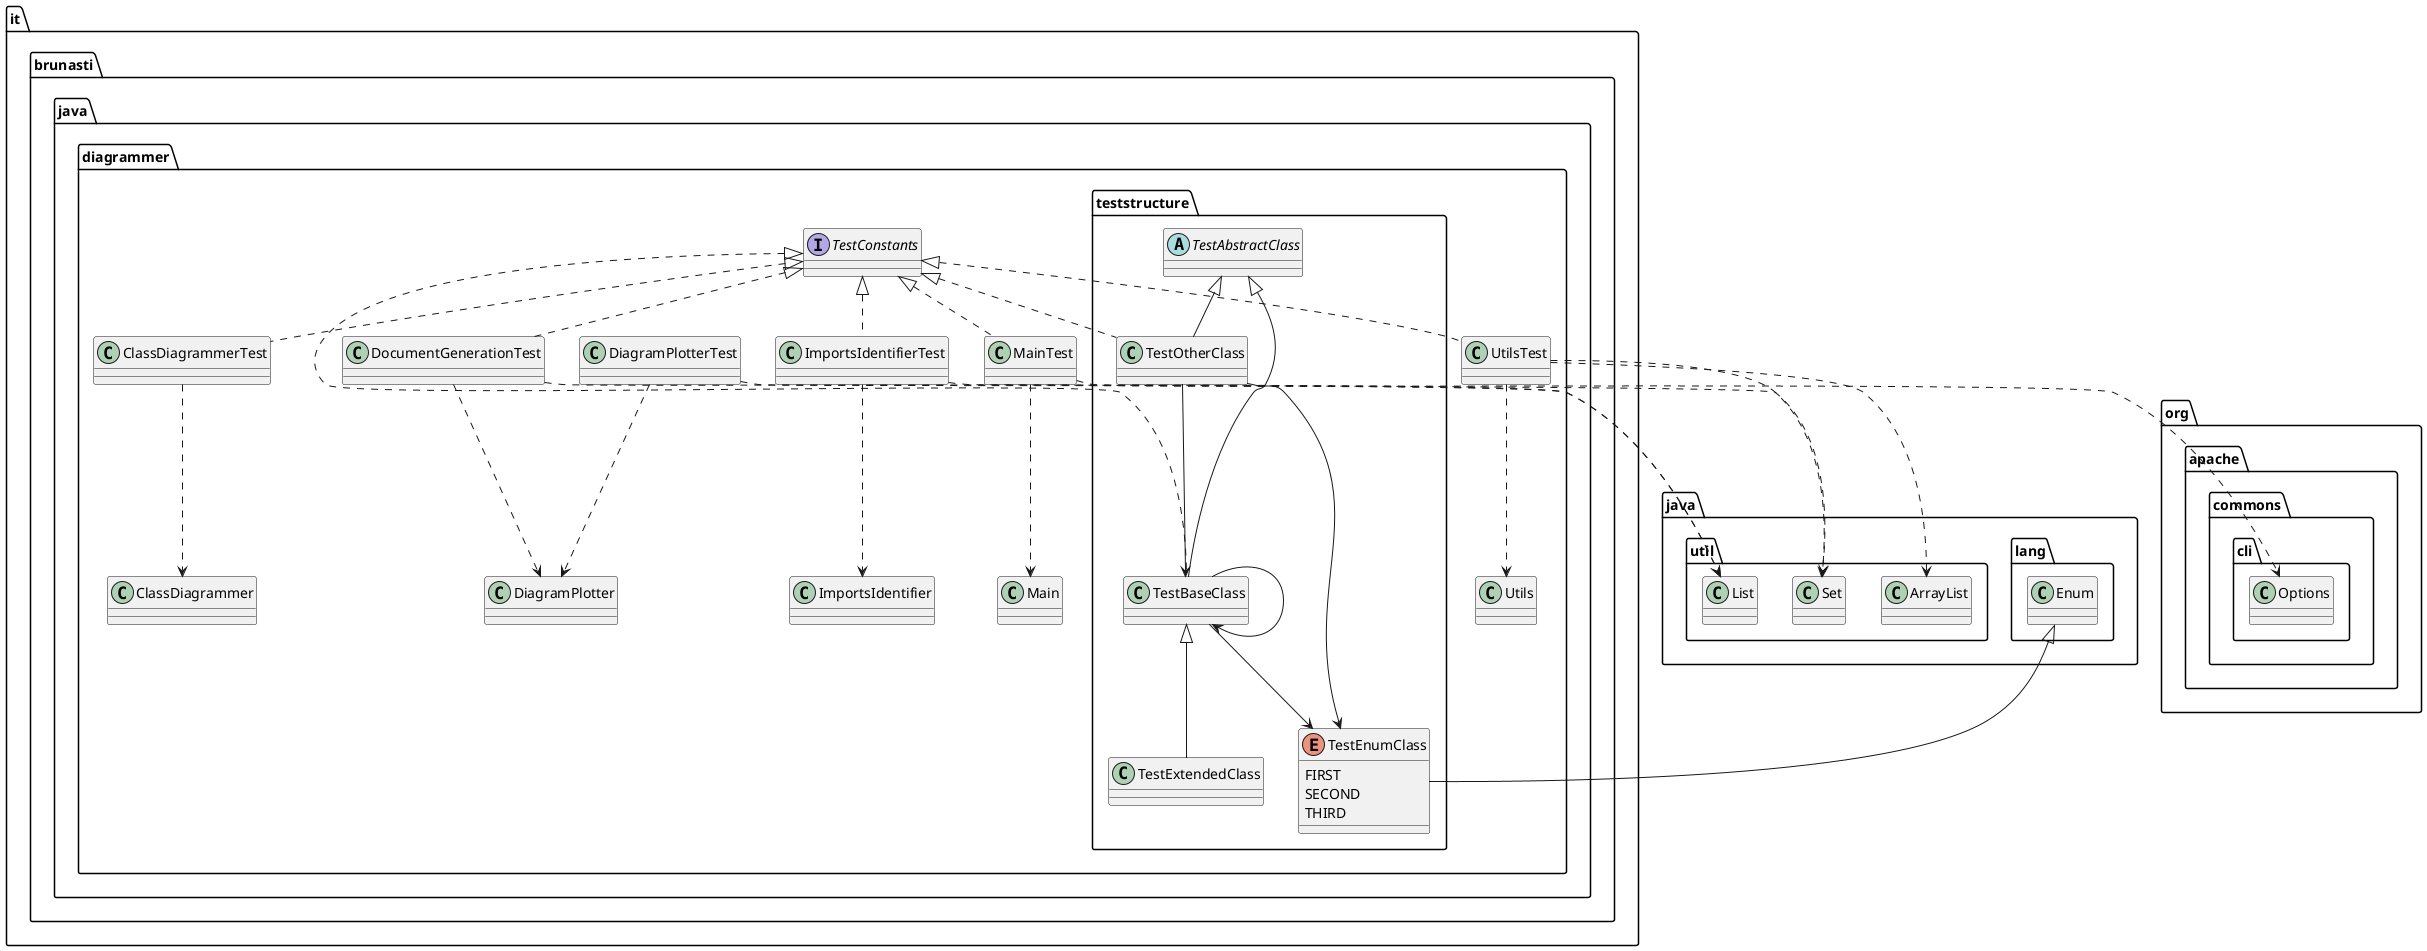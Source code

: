 @startuml
'https://plantuml.com/class-diagram

' GENERATE CLASS DIAGRAM ===========
' Generator       : it.brunasti.java.diagrammer.ClassDiagrammer
' Path            : [./target/test-classes]
' Configuration   : []
' Generated at    : Tue Apr 02 11:32:35 CEST 2024



' CLASSES =======
class it.brunasti.java.diagrammer.ClassDiagrammerTest
class it.brunasti.java.diagrammer.UtilsTest
interface it.brunasti.java.diagrammer.TestConstants
class it.brunasti.java.diagrammer.ImportsIdentifierTest
class it.brunasti.java.diagrammer.DiagramPlotterTest
abstract it.brunasti.java.diagrammer.teststructure.TestAbstractClass
class it.brunasti.java.diagrammer.teststructure.TestBaseClass
enum it.brunasti.java.diagrammer.teststructure.TestEnumClass{
  FIRST
  SECOND
  THIRD
}
class it.brunasti.java.diagrammer.teststructure.TestExtendedClass
class it.brunasti.java.diagrammer.teststructure.TestOtherClass
class it.brunasti.java.diagrammer.MainTest
class it.brunasti.java.diagrammer.DocumentGenerationTest

' INHERITANCES =======
it.brunasti.java.diagrammer.teststructure.TestAbstractClass <|-- it.brunasti.java.diagrammer.teststructure.TestBaseClass
java.lang.Enum <|-- it.brunasti.java.diagrammer.teststructure.TestEnumClass
it.brunasti.java.diagrammer.teststructure.TestBaseClass <|-- it.brunasti.java.diagrammer.teststructure.TestExtendedClass
it.brunasti.java.diagrammer.teststructure.TestAbstractClass <|-- it.brunasti.java.diagrammer.teststructure.TestOtherClass

' IMPLEMENT INTERFACE =======
it.brunasti.java.diagrammer.TestConstants <|.. it.brunasti.java.diagrammer.ClassDiagrammerTest
it.brunasti.java.diagrammer.TestConstants <|.. it.brunasti.java.diagrammer.UtilsTest
it.brunasti.java.diagrammer.TestConstants <|.. it.brunasti.java.diagrammer.ImportsIdentifierTest
it.brunasti.java.diagrammer.TestConstants <|.. it.brunasti.java.diagrammer.teststructure.TestBaseClass
it.brunasti.java.diagrammer.TestConstants <|.. it.brunasti.java.diagrammer.teststructure.TestOtherClass
it.brunasti.java.diagrammer.TestConstants <|.. it.brunasti.java.diagrammer.MainTest
it.brunasti.java.diagrammer.TestConstants <|.. it.brunasti.java.diagrammer.DocumentGenerationTest

' FIELDS =======
it.brunasti.java.diagrammer.teststructure.TestBaseClass --> it.brunasti.java.diagrammer.teststructure.TestBaseClass
it.brunasti.java.diagrammer.teststructure.TestBaseClass --> it.brunasti.java.diagrammer.teststructure.TestEnumClass
it.brunasti.java.diagrammer.teststructure.TestOtherClass --> it.brunasti.java.diagrammer.teststructure.TestBaseClass
it.brunasti.java.diagrammer.teststructure.TestOtherClass --> it.brunasti.java.diagrammer.teststructure.TestEnumClass

' USES =======
it.brunasti.java.diagrammer.ClassDiagrammerTest ..> it.brunasti.java.diagrammer.ClassDiagrammer
it.brunasti.java.diagrammer.UtilsTest ..> it.brunasti.java.diagrammer.Utils
it.brunasti.java.diagrammer.UtilsTest ..> java.util.Set
it.brunasti.java.diagrammer.UtilsTest ..> java.util.ArrayList
it.brunasti.java.diagrammer.ImportsIdentifierTest ..> java.util.Set
it.brunasti.java.diagrammer.ImportsIdentifierTest ..> it.brunasti.java.diagrammer.ImportsIdentifier
it.brunasti.java.diagrammer.DiagramPlotterTest ..> java.util.List
it.brunasti.java.diagrammer.DiagramPlotterTest ..> it.brunasti.java.diagrammer.DiagramPlotter
it.brunasti.java.diagrammer.MainTest ..> it.brunasti.java.diagrammer.Main
it.brunasti.java.diagrammer.MainTest ..> org.apache.commons.cli.Options
it.brunasti.java.diagrammer.DocumentGenerationTest ..> java.util.List
it.brunasti.java.diagrammer.DocumentGenerationTest ..> it.brunasti.java.diagrammer.DiagramPlotter

' IMPORTS =======
' Java Files Path : 


@enduml
